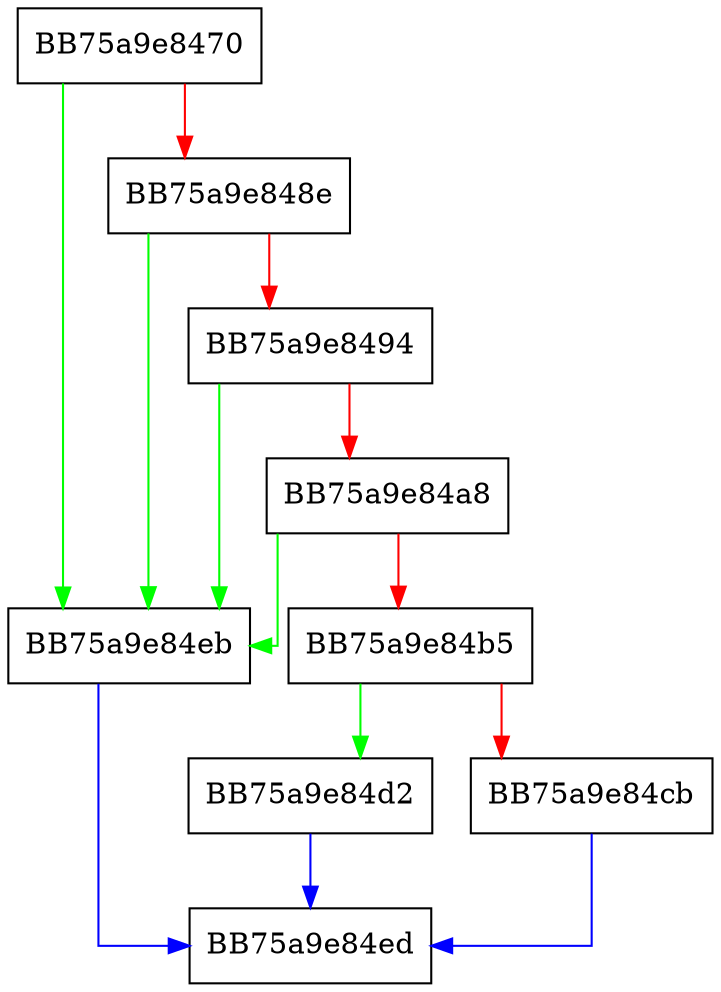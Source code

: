 digraph UtilFormatCreateProcessCommandLineHelper {
  node [shape="box"];
  graph [splines=ortho];
  BB75a9e8470 -> BB75a9e84eb [color="green"];
  BB75a9e8470 -> BB75a9e848e [color="red"];
  BB75a9e848e -> BB75a9e84eb [color="green"];
  BB75a9e848e -> BB75a9e8494 [color="red"];
  BB75a9e8494 -> BB75a9e84eb [color="green"];
  BB75a9e8494 -> BB75a9e84a8 [color="red"];
  BB75a9e84a8 -> BB75a9e84eb [color="green"];
  BB75a9e84a8 -> BB75a9e84b5 [color="red"];
  BB75a9e84b5 -> BB75a9e84d2 [color="green"];
  BB75a9e84b5 -> BB75a9e84cb [color="red"];
  BB75a9e84cb -> BB75a9e84ed [color="blue"];
  BB75a9e84d2 -> BB75a9e84ed [color="blue"];
  BB75a9e84eb -> BB75a9e84ed [color="blue"];
}